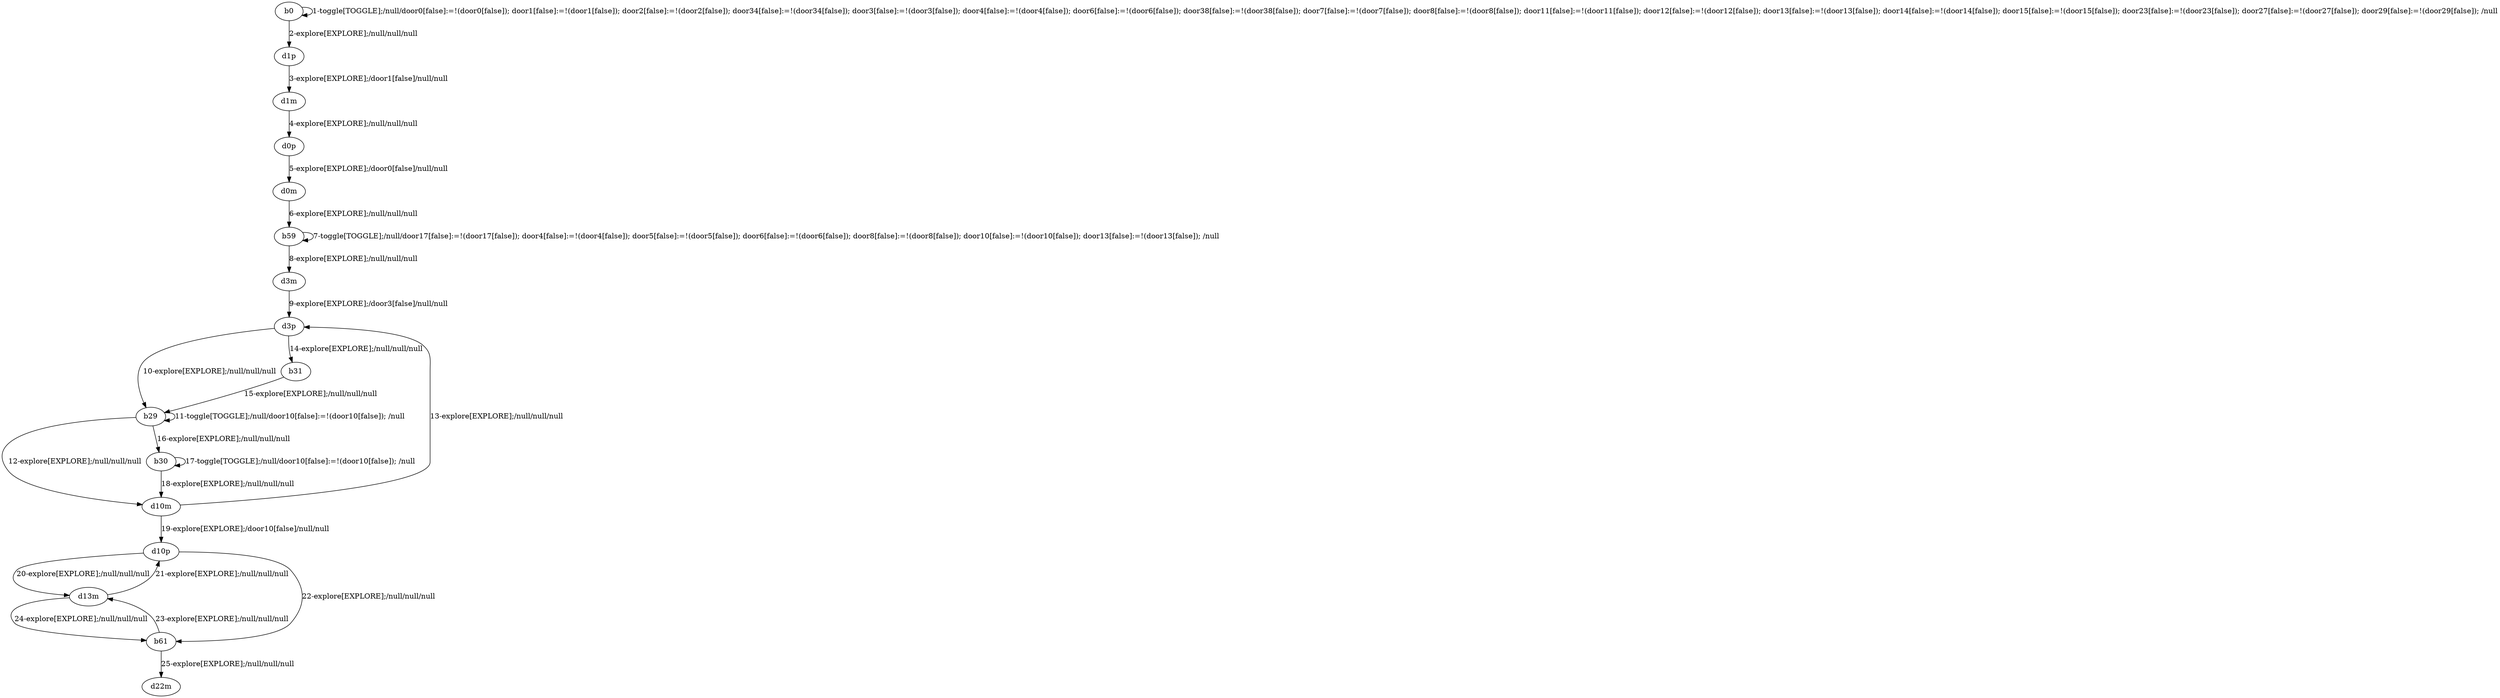 # Total number of goals covered by this test: 1
# b29 --> b30

digraph g {
"b0" -> "b0" [label = "1-toggle[TOGGLE];/null/door0[false]:=!(door0[false]); door1[false]:=!(door1[false]); door2[false]:=!(door2[false]); door34[false]:=!(door34[false]); door3[false]:=!(door3[false]); door4[false]:=!(door4[false]); door6[false]:=!(door6[false]); door38[false]:=!(door38[false]); door7[false]:=!(door7[false]); door8[false]:=!(door8[false]); door11[false]:=!(door11[false]); door12[false]:=!(door12[false]); door13[false]:=!(door13[false]); door14[false]:=!(door14[false]); door15[false]:=!(door15[false]); door23[false]:=!(door23[false]); door27[false]:=!(door27[false]); door29[false]:=!(door29[false]); /null"];
"b0" -> "d1p" [label = "2-explore[EXPLORE];/null/null/null"];
"d1p" -> "d1m" [label = "3-explore[EXPLORE];/door1[false]/null/null"];
"d1m" -> "d0p" [label = "4-explore[EXPLORE];/null/null/null"];
"d0p" -> "d0m" [label = "5-explore[EXPLORE];/door0[false]/null/null"];
"d0m" -> "b59" [label = "6-explore[EXPLORE];/null/null/null"];
"b59" -> "b59" [label = "7-toggle[TOGGLE];/null/door17[false]:=!(door17[false]); door4[false]:=!(door4[false]); door5[false]:=!(door5[false]); door6[false]:=!(door6[false]); door8[false]:=!(door8[false]); door10[false]:=!(door10[false]); door13[false]:=!(door13[false]); /null"];
"b59" -> "d3m" [label = "8-explore[EXPLORE];/null/null/null"];
"d3m" -> "d3p" [label = "9-explore[EXPLORE];/door3[false]/null/null"];
"d3p" -> "b29" [label = "10-explore[EXPLORE];/null/null/null"];
"b29" -> "b29" [label = "11-toggle[TOGGLE];/null/door10[false]:=!(door10[false]); /null"];
"b29" -> "d10m" [label = "12-explore[EXPLORE];/null/null/null"];
"d10m" -> "d3p" [label = "13-explore[EXPLORE];/null/null/null"];
"d3p" -> "b31" [label = "14-explore[EXPLORE];/null/null/null"];
"b31" -> "b29" [label = "15-explore[EXPLORE];/null/null/null"];
"b29" -> "b30" [label = "16-explore[EXPLORE];/null/null/null"];
"b30" -> "b30" [label = "17-toggle[TOGGLE];/null/door10[false]:=!(door10[false]); /null"];
"b30" -> "d10m" [label = "18-explore[EXPLORE];/null/null/null"];
"d10m" -> "d10p" [label = "19-explore[EXPLORE];/door10[false]/null/null"];
"d10p" -> "d13m" [label = "20-explore[EXPLORE];/null/null/null"];
"d13m" -> "d10p" [label = "21-explore[EXPLORE];/null/null/null"];
"d10p" -> "b61" [label = "22-explore[EXPLORE];/null/null/null"];
"b61" -> "d13m" [label = "23-explore[EXPLORE];/null/null/null"];
"d13m" -> "b61" [label = "24-explore[EXPLORE];/null/null/null"];
"b61" -> "d22m" [label = "25-explore[EXPLORE];/null/null/null"];
}